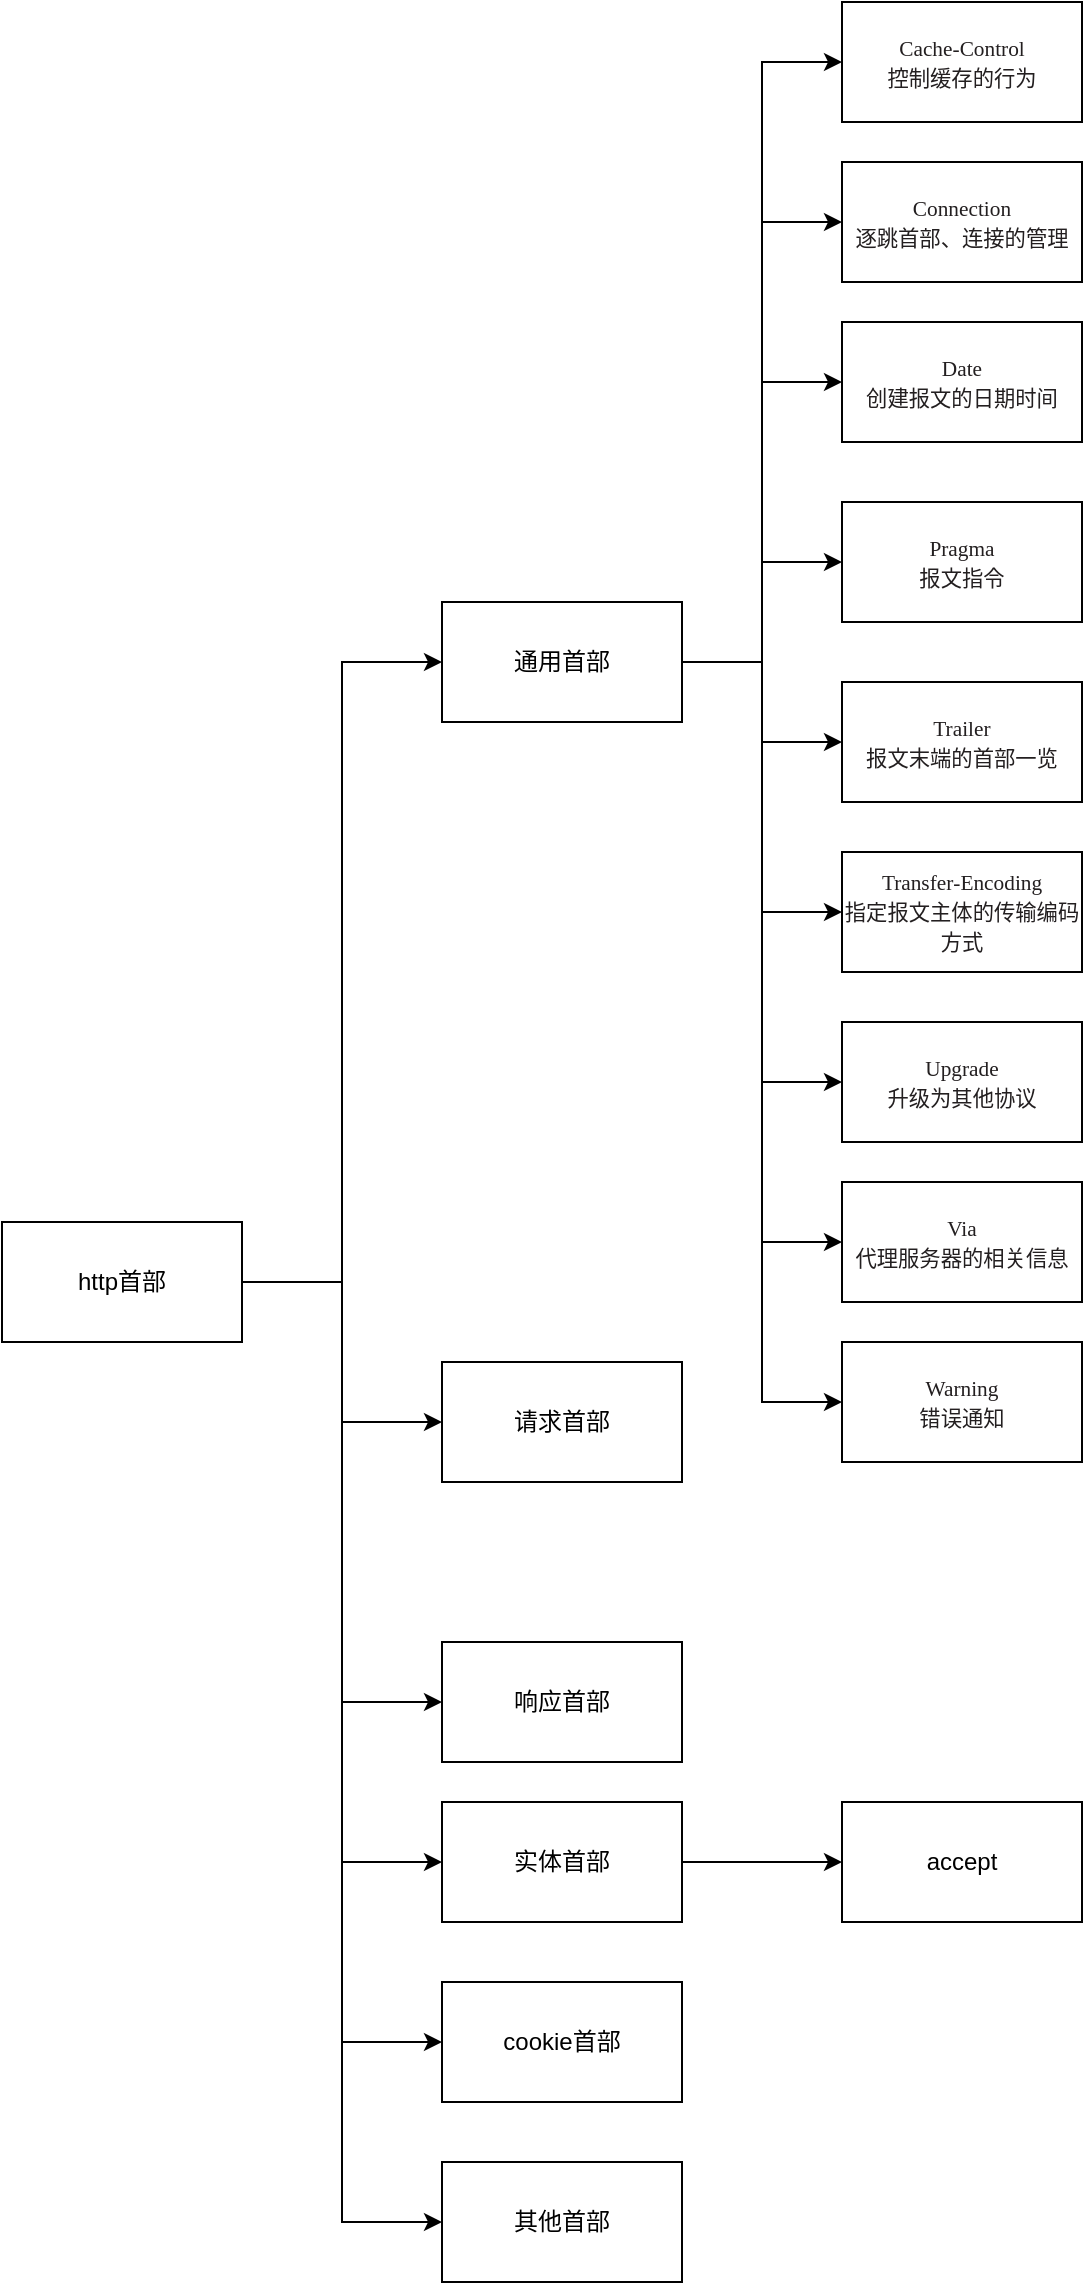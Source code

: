 <mxfile version="16.6.6" type="github">
  <diagram id="rW2sfNHs_H75Ewt_YXq0" name="Page-1">
    <mxGraphModel dx="1185" dy="635" grid="1" gridSize="10" guides="1" tooltips="1" connect="1" arrows="1" fold="1" page="1" pageScale="1" pageWidth="827" pageHeight="1169" math="0" shadow="0">
      <root>
        <mxCell id="0" />
        <mxCell id="1" parent="0" />
        <mxCell id="Wy4MB-wMTk7PPI_UE0P6-3" style="edgeStyle=orthogonalEdgeStyle;rounded=0;orthogonalLoop=1;jettySize=auto;html=1;entryX=0;entryY=0.5;entryDx=0;entryDy=0;" parent="1" source="Wy4MB-wMTk7PPI_UE0P6-1" target="Wy4MB-wMTk7PPI_UE0P6-2" edge="1">
          <mxGeometry relative="1" as="geometry" />
        </mxCell>
        <mxCell id="Wy4MB-wMTk7PPI_UE0P6-5" style="edgeStyle=orthogonalEdgeStyle;rounded=0;orthogonalLoop=1;jettySize=auto;html=1;entryX=0;entryY=0.5;entryDx=0;entryDy=0;" parent="1" source="Wy4MB-wMTk7PPI_UE0P6-1" target="Wy4MB-wMTk7PPI_UE0P6-4" edge="1">
          <mxGeometry relative="1" as="geometry" />
        </mxCell>
        <mxCell id="Wy4MB-wMTk7PPI_UE0P6-9" style="edgeStyle=orthogonalEdgeStyle;rounded=0;orthogonalLoop=1;jettySize=auto;html=1;entryX=0;entryY=0.5;entryDx=0;entryDy=0;" parent="1" source="Wy4MB-wMTk7PPI_UE0P6-1" target="Wy4MB-wMTk7PPI_UE0P6-7" edge="1">
          <mxGeometry relative="1" as="geometry" />
        </mxCell>
        <mxCell id="Wy4MB-wMTk7PPI_UE0P6-10" style="edgeStyle=orthogonalEdgeStyle;rounded=0;orthogonalLoop=1;jettySize=auto;html=1;entryX=0;entryY=0.5;entryDx=0;entryDy=0;" parent="1" source="Wy4MB-wMTk7PPI_UE0P6-1" target="Wy4MB-wMTk7PPI_UE0P6-8" edge="1">
          <mxGeometry relative="1" as="geometry" />
        </mxCell>
        <mxCell id="Wy4MB-wMTk7PPI_UE0P6-12" style="edgeStyle=orthogonalEdgeStyle;rounded=0;orthogonalLoop=1;jettySize=auto;html=1;entryX=0;entryY=0.5;entryDx=0;entryDy=0;" parent="1" source="Wy4MB-wMTk7PPI_UE0P6-1" target="Wy4MB-wMTk7PPI_UE0P6-11" edge="1">
          <mxGeometry relative="1" as="geometry" />
        </mxCell>
        <mxCell id="Wy4MB-wMTk7PPI_UE0P6-19" style="edgeStyle=orthogonalEdgeStyle;rounded=0;orthogonalLoop=1;jettySize=auto;html=1;entryX=0;entryY=0.5;entryDx=0;entryDy=0;" parent="1" source="Wy4MB-wMTk7PPI_UE0P6-1" target="Wy4MB-wMTk7PPI_UE0P6-18" edge="1">
          <mxGeometry relative="1" as="geometry" />
        </mxCell>
        <mxCell id="Wy4MB-wMTk7PPI_UE0P6-1" value="http首部" style="rounded=0;whiteSpace=wrap;html=1;" parent="1" vertex="1">
          <mxGeometry x="60" y="720" width="120" height="60" as="geometry" />
        </mxCell>
        <mxCell id="Wy4MB-wMTk7PPI_UE0P6-14" style="edgeStyle=orthogonalEdgeStyle;rounded=0;orthogonalLoop=1;jettySize=auto;html=1;entryX=0;entryY=0.5;entryDx=0;entryDy=0;" parent="1" source="Wy4MB-wMTk7PPI_UE0P6-2" target="Wy4MB-wMTk7PPI_UE0P6-13" edge="1">
          <mxGeometry relative="1" as="geometry" />
        </mxCell>
        <mxCell id="Wy4MB-wMTk7PPI_UE0P6-17" style="edgeStyle=orthogonalEdgeStyle;rounded=0;orthogonalLoop=1;jettySize=auto;html=1;entryX=0;entryY=0.5;entryDx=0;entryDy=0;" parent="1" source="Wy4MB-wMTk7PPI_UE0P6-2" target="Wy4MB-wMTk7PPI_UE0P6-15" edge="1">
          <mxGeometry relative="1" as="geometry" />
        </mxCell>
        <mxCell id="pvIbaJWuK9pb7XgT8sxz-2" style="edgeStyle=orthogonalEdgeStyle;rounded=0;orthogonalLoop=1;jettySize=auto;html=1;entryX=0;entryY=0.5;entryDx=0;entryDy=0;" edge="1" parent="1" source="Wy4MB-wMTk7PPI_UE0P6-2" target="pvIbaJWuK9pb7XgT8sxz-1">
          <mxGeometry relative="1" as="geometry" />
        </mxCell>
        <mxCell id="pvIbaJWuK9pb7XgT8sxz-4" style="edgeStyle=orthogonalEdgeStyle;rounded=0;orthogonalLoop=1;jettySize=auto;html=1;entryX=0;entryY=0.5;entryDx=0;entryDy=0;" edge="1" parent="1" source="Wy4MB-wMTk7PPI_UE0P6-2" target="pvIbaJWuK9pb7XgT8sxz-3">
          <mxGeometry relative="1" as="geometry" />
        </mxCell>
        <mxCell id="pvIbaJWuK9pb7XgT8sxz-6" style="edgeStyle=orthogonalEdgeStyle;rounded=0;orthogonalLoop=1;jettySize=auto;html=1;entryX=0;entryY=0.5;entryDx=0;entryDy=0;" edge="1" parent="1" source="Wy4MB-wMTk7PPI_UE0P6-2" target="pvIbaJWuK9pb7XgT8sxz-5">
          <mxGeometry relative="1" as="geometry" />
        </mxCell>
        <mxCell id="pvIbaJWuK9pb7XgT8sxz-8" style="edgeStyle=orthogonalEdgeStyle;rounded=0;orthogonalLoop=1;jettySize=auto;html=1;entryX=0;entryY=0.5;entryDx=0;entryDy=0;" edge="1" parent="1" source="Wy4MB-wMTk7PPI_UE0P6-2" target="pvIbaJWuK9pb7XgT8sxz-7">
          <mxGeometry relative="1" as="geometry" />
        </mxCell>
        <mxCell id="pvIbaJWuK9pb7XgT8sxz-11" style="edgeStyle=orthogonalEdgeStyle;rounded=0;orthogonalLoop=1;jettySize=auto;html=1;entryX=0;entryY=0.5;entryDx=0;entryDy=0;" edge="1" parent="1" source="Wy4MB-wMTk7PPI_UE0P6-2" target="pvIbaJWuK9pb7XgT8sxz-10">
          <mxGeometry relative="1" as="geometry" />
        </mxCell>
        <mxCell id="pvIbaJWuK9pb7XgT8sxz-13" style="edgeStyle=orthogonalEdgeStyle;rounded=0;orthogonalLoop=1;jettySize=auto;html=1;entryX=0;entryY=0.5;entryDx=0;entryDy=0;" edge="1" parent="1" source="Wy4MB-wMTk7PPI_UE0P6-2" target="Wy4MB-wMTk7PPI_UE0P6-22">
          <mxGeometry relative="1" as="geometry" />
        </mxCell>
        <mxCell id="pvIbaJWuK9pb7XgT8sxz-14" style="edgeStyle=orthogonalEdgeStyle;rounded=0;orthogonalLoop=1;jettySize=auto;html=1;entryX=0;entryY=0.5;entryDx=0;entryDy=0;" edge="1" parent="1" source="Wy4MB-wMTk7PPI_UE0P6-2" target="pvIbaJWuK9pb7XgT8sxz-12">
          <mxGeometry relative="1" as="geometry" />
        </mxCell>
        <mxCell id="Wy4MB-wMTk7PPI_UE0P6-2" value="通用首部" style="whiteSpace=wrap;html=1;" parent="1" vertex="1">
          <mxGeometry x="280" y="410" width="120" height="60" as="geometry" />
        </mxCell>
        <mxCell id="Wy4MB-wMTk7PPI_UE0P6-4" value="请求首部" style="whiteSpace=wrap;html=1;" parent="1" vertex="1">
          <mxGeometry x="280" y="790" width="120" height="60" as="geometry" />
        </mxCell>
        <mxCell id="Wy4MB-wMTk7PPI_UE0P6-7" value="响应首部" style="whiteSpace=wrap;html=1;" parent="1" vertex="1">
          <mxGeometry x="280" y="930" width="120" height="60" as="geometry" />
        </mxCell>
        <mxCell id="Wy4MB-wMTk7PPI_UE0P6-21" style="edgeStyle=orthogonalEdgeStyle;rounded=0;orthogonalLoop=1;jettySize=auto;html=1;entryX=0;entryY=0.5;entryDx=0;entryDy=0;" parent="1" source="Wy4MB-wMTk7PPI_UE0P6-8" target="Wy4MB-wMTk7PPI_UE0P6-20" edge="1">
          <mxGeometry relative="1" as="geometry" />
        </mxCell>
        <mxCell id="Wy4MB-wMTk7PPI_UE0P6-8" value="实体首部" style="whiteSpace=wrap;html=1;" parent="1" vertex="1">
          <mxGeometry x="280" y="1010" width="120" height="60" as="geometry" />
        </mxCell>
        <mxCell id="Wy4MB-wMTk7PPI_UE0P6-11" value="cookie首部" style="whiteSpace=wrap;html=1;" parent="1" vertex="1">
          <mxGeometry x="280" y="1100" width="120" height="60" as="geometry" />
        </mxCell>
        <mxCell id="Wy4MB-wMTk7PPI_UE0P6-13" value="&lt;div&gt;&lt;span style=&quot;font-size: 8pt ; font-family: &amp;#34;ydxnab&amp;#34; ; color: rgb(35 , 31 , 32)&quot;&gt;Cache&lt;/span&gt;&lt;span style=&quot;font-size: 8pt ; font-family: &amp;#34;times new roman&amp;#34; ; color: rgb(35 , 31 , 32)&quot;&gt;-&lt;/span&gt;&lt;span style=&quot;font-size: 8pt ; font-family: &amp;#34;ydxnab&amp;#34; ; color: rgb(35 , 31 , 32)&quot;&gt;Control&lt;/span&gt;&lt;/div&gt;&lt;div&gt;&lt;div&gt;&lt;span style=&quot;font-size: 8pt ; font-family: &amp;#34;ydxnab&amp;#34; ; color: rgb(35 , 31 , 32)&quot;&gt;控制缓存的行为&lt;/span&gt;&lt;/div&gt;&lt;/div&gt;" style="whiteSpace=wrap;html=1;" parent="1" vertex="1">
          <mxGeometry x="480" y="110" width="120" height="60" as="geometry" />
        </mxCell>
        <mxCell id="Wy4MB-wMTk7PPI_UE0P6-15" value="&lt;div&gt;&lt;span style=&quot;font-size: 8pt ; font-family: &amp;#34;ydxnab&amp;#34; ; color: rgb(35 , 31 , 32)&quot;&gt;Connection&lt;/span&gt;&lt;/div&gt;&lt;div&gt;&lt;div&gt;&lt;span style=&quot;font-size: 8pt ; font-family: &amp;#34;ydxnab&amp;#34; ; color: rgb(35 , 31 , 32)&quot;&gt;逐跳首部、连接的管理&lt;/span&gt;&lt;/div&gt;&lt;/div&gt;" style="whiteSpace=wrap;html=1;" parent="1" vertex="1">
          <mxGeometry x="480" y="190" width="120" height="60" as="geometry" />
        </mxCell>
        <mxCell id="Wy4MB-wMTk7PPI_UE0P6-18" value="其他首部" style="whiteSpace=wrap;html=1;" parent="1" vertex="1">
          <mxGeometry x="280" y="1190" width="120" height="60" as="geometry" />
        </mxCell>
        <mxCell id="Wy4MB-wMTk7PPI_UE0P6-20" value="accept" style="whiteSpace=wrap;html=1;" parent="1" vertex="1">
          <mxGeometry x="480" y="1010" width="120" height="60" as="geometry" />
        </mxCell>
        <mxCell id="Wy4MB-wMTk7PPI_UE0P6-22" value="&lt;div&gt;&lt;span style=&quot;font-size: 8pt ; font-family: &amp;#34;ydxnab&amp;#34; ; color: rgb(35 , 31 , 32)&quot;&gt;Via&lt;/span&gt;&lt;/div&gt;&lt;div&gt;&lt;div&gt;&lt;span style=&quot;font-size: 8pt ; font-family: &amp;#34;ydxnab&amp;#34; ; color: rgb(35 , 31 , 32)&quot;&gt;代理服务器的相关信息&lt;/span&gt;&lt;/div&gt;&lt;/div&gt;" style="whiteSpace=wrap;html=1;" parent="1" vertex="1">
          <mxGeometry x="480" y="700" width="120" height="60" as="geometry" />
        </mxCell>
        <mxCell id="pvIbaJWuK9pb7XgT8sxz-1" value="&lt;div&gt;&lt;span style=&quot;font-size: 8pt ; font-family: &amp;#34;ydxnab&amp;#34; ; color: rgb(35 , 31 , 32)&quot;&gt;Date&lt;/span&gt;&lt;/div&gt;&lt;div&gt;&lt;div&gt;&lt;span style=&quot;font-size: 8pt ; font-family: &amp;#34;ydxnab&amp;#34; ; color: rgb(35 , 31 , 32)&quot;&gt;创建报文的日期时间&lt;/span&gt;&lt;/div&gt;&lt;/div&gt;" style="whiteSpace=wrap;html=1;" vertex="1" parent="1">
          <mxGeometry x="480" y="270" width="120" height="60" as="geometry" />
        </mxCell>
        <mxCell id="pvIbaJWuK9pb7XgT8sxz-3" value="&lt;div&gt;&lt;span style=&quot;font-size: 8pt ; font-family: &amp;#34;ydxnab&amp;#34; ; color: rgb(35 , 31 , 32)&quot;&gt;Pragma&lt;/span&gt;&lt;/div&gt;&lt;div&gt;&lt;div&gt;&lt;span style=&quot;font-size: 8pt ; font-family: &amp;#34;ydxnab&amp;#34; ; color: rgb(35 , 31 , 32)&quot;&gt;报文指令&lt;/span&gt;&lt;/div&gt;&lt;/div&gt;" style="whiteSpace=wrap;html=1;" vertex="1" parent="1">
          <mxGeometry x="480" y="360" width="120" height="60" as="geometry" />
        </mxCell>
        <mxCell id="pvIbaJWuK9pb7XgT8sxz-5" value="&lt;div&gt;&lt;span style=&quot;font-size: 8pt ; font-family: &amp;#34;ydxnab&amp;#34; ; color: rgb(35 , 31 , 32)&quot;&gt;Trailer&lt;/span&gt;&lt;/div&gt;&lt;div&gt;&lt;div&gt;&lt;span style=&quot;font-size: 8pt ; font-family: &amp;#34;ydxnab&amp;#34; ; color: rgb(35 , 31 , 32)&quot;&gt;报文末端的首部一览&lt;/span&gt;&lt;/div&gt;&lt;/div&gt;" style="whiteSpace=wrap;html=1;" vertex="1" parent="1">
          <mxGeometry x="480" y="450" width="120" height="60" as="geometry" />
        </mxCell>
        <mxCell id="pvIbaJWuK9pb7XgT8sxz-7" value="&lt;div&gt;&lt;span style=&quot;font-size: 8pt ; font-family: &amp;#34;ydxnab&amp;#34; ; color: rgb(35 , 31 , 32)&quot;&gt;Transfer&lt;/span&gt;&lt;span style=&quot;font-size: 8pt ; font-family: &amp;#34;times new roman&amp;#34; ; color: rgb(35 , 31 , 32)&quot;&gt;-&lt;/span&gt;&lt;span style=&quot;font-size: 8pt ; font-family: &amp;#34;ydxnab&amp;#34; ; color: rgb(35 , 31 , 32)&quot;&gt;Encoding&lt;/span&gt;&lt;/div&gt;&lt;div&gt;&lt;div&gt;&lt;span style=&quot;font-size: 8pt ; font-family: &amp;#34;ydxnab&amp;#34; ; color: rgb(35 , 31 , 32)&quot;&gt;指定报文主体的传输编码方式&lt;/span&gt;&lt;/div&gt;&lt;/div&gt;" style="whiteSpace=wrap;html=1;" vertex="1" parent="1">
          <mxGeometry x="480" y="535" width="120" height="60" as="geometry" />
        </mxCell>
        <mxCell id="pvIbaJWuK9pb7XgT8sxz-10" value="&lt;div&gt;&lt;span style=&quot;font-size: 8pt ; font-family: &amp;#34;ydxnab&amp;#34; ; color: rgb(35 , 31 , 32)&quot;&gt;Upgrade&lt;/span&gt;&lt;/div&gt;&lt;div&gt;&lt;div&gt;&lt;span style=&quot;font-size: 8pt ; font-family: &amp;#34;ydxnab&amp;#34; ; color: rgb(35 , 31 , 32)&quot;&gt;升级为其他协议&lt;/span&gt;&lt;/div&gt;&lt;/div&gt;" style="whiteSpace=wrap;html=1;" vertex="1" parent="1">
          <mxGeometry x="480" y="620" width="120" height="60" as="geometry" />
        </mxCell>
        <mxCell id="pvIbaJWuK9pb7XgT8sxz-12" value="&lt;div&gt;&lt;span style=&quot;font-size: 8pt ; font-family: &amp;#34;ydxnab&amp;#34; ; color: rgb(35 , 31 , 32)&quot;&gt;Warning&lt;/span&gt;&lt;/div&gt;&lt;div&gt;&lt;div&gt;&lt;span style=&quot;font-size: 8pt ; font-family: &amp;#34;ydxnab&amp;#34; ; color: rgb(35 , 31 , 32)&quot;&gt;错误通知&lt;/span&gt;&lt;/div&gt;&lt;/div&gt;" style="whiteSpace=wrap;html=1;" vertex="1" parent="1">
          <mxGeometry x="480" y="780" width="120" height="60" as="geometry" />
        </mxCell>
      </root>
    </mxGraphModel>
  </diagram>
</mxfile>
